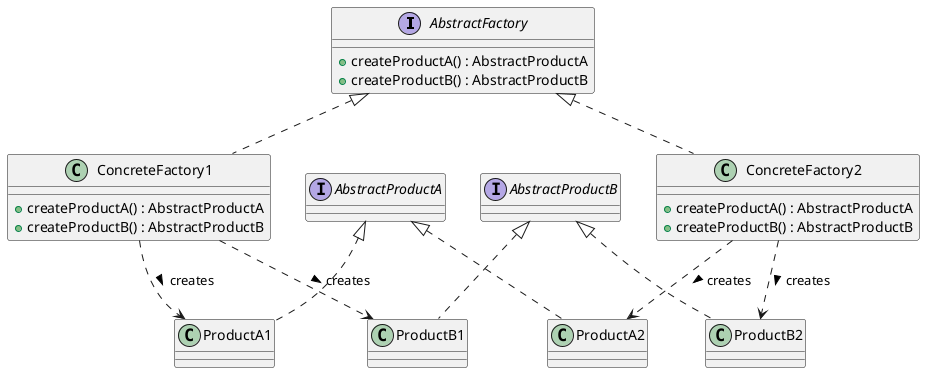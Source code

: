 @startuml AbstractFactoryPatternClassDiagram

' Abstract Factory
interface AbstractFactory {
  +createProductA() : AbstractProductA
  +createProductB() : AbstractProductB
}

' Concrete Factories
class ConcreteFactory1 implements AbstractFactory {
  +createProductA() : AbstractProductA
  +createProductB() : AbstractProductB
}
class ConcreteFactory2 implements AbstractFactory {
  +createProductA() : AbstractProductA
  +createProductB() : AbstractProductB
}

' Abstract Products
interface AbstractProductA {
}

interface AbstractProductB {
}

' Concrete Products for Factory 1
class ProductA1 implements AbstractProductA {
}
class ProductB1 implements AbstractProductB {
}

' Concrete Products for Factory 2
class ProductA2 implements AbstractProductA {
}
class ProductB2 implements AbstractProductB {
}

' Relations
ConcreteFactory1 ..> ProductA1 : creates >
ConcreteFactory1 ..> ProductB1 : creates >
ConcreteFactory2 ..> ProductA2 : creates >
ConcreteFactory2 ..> ProductB2 : creates >

@enduml
